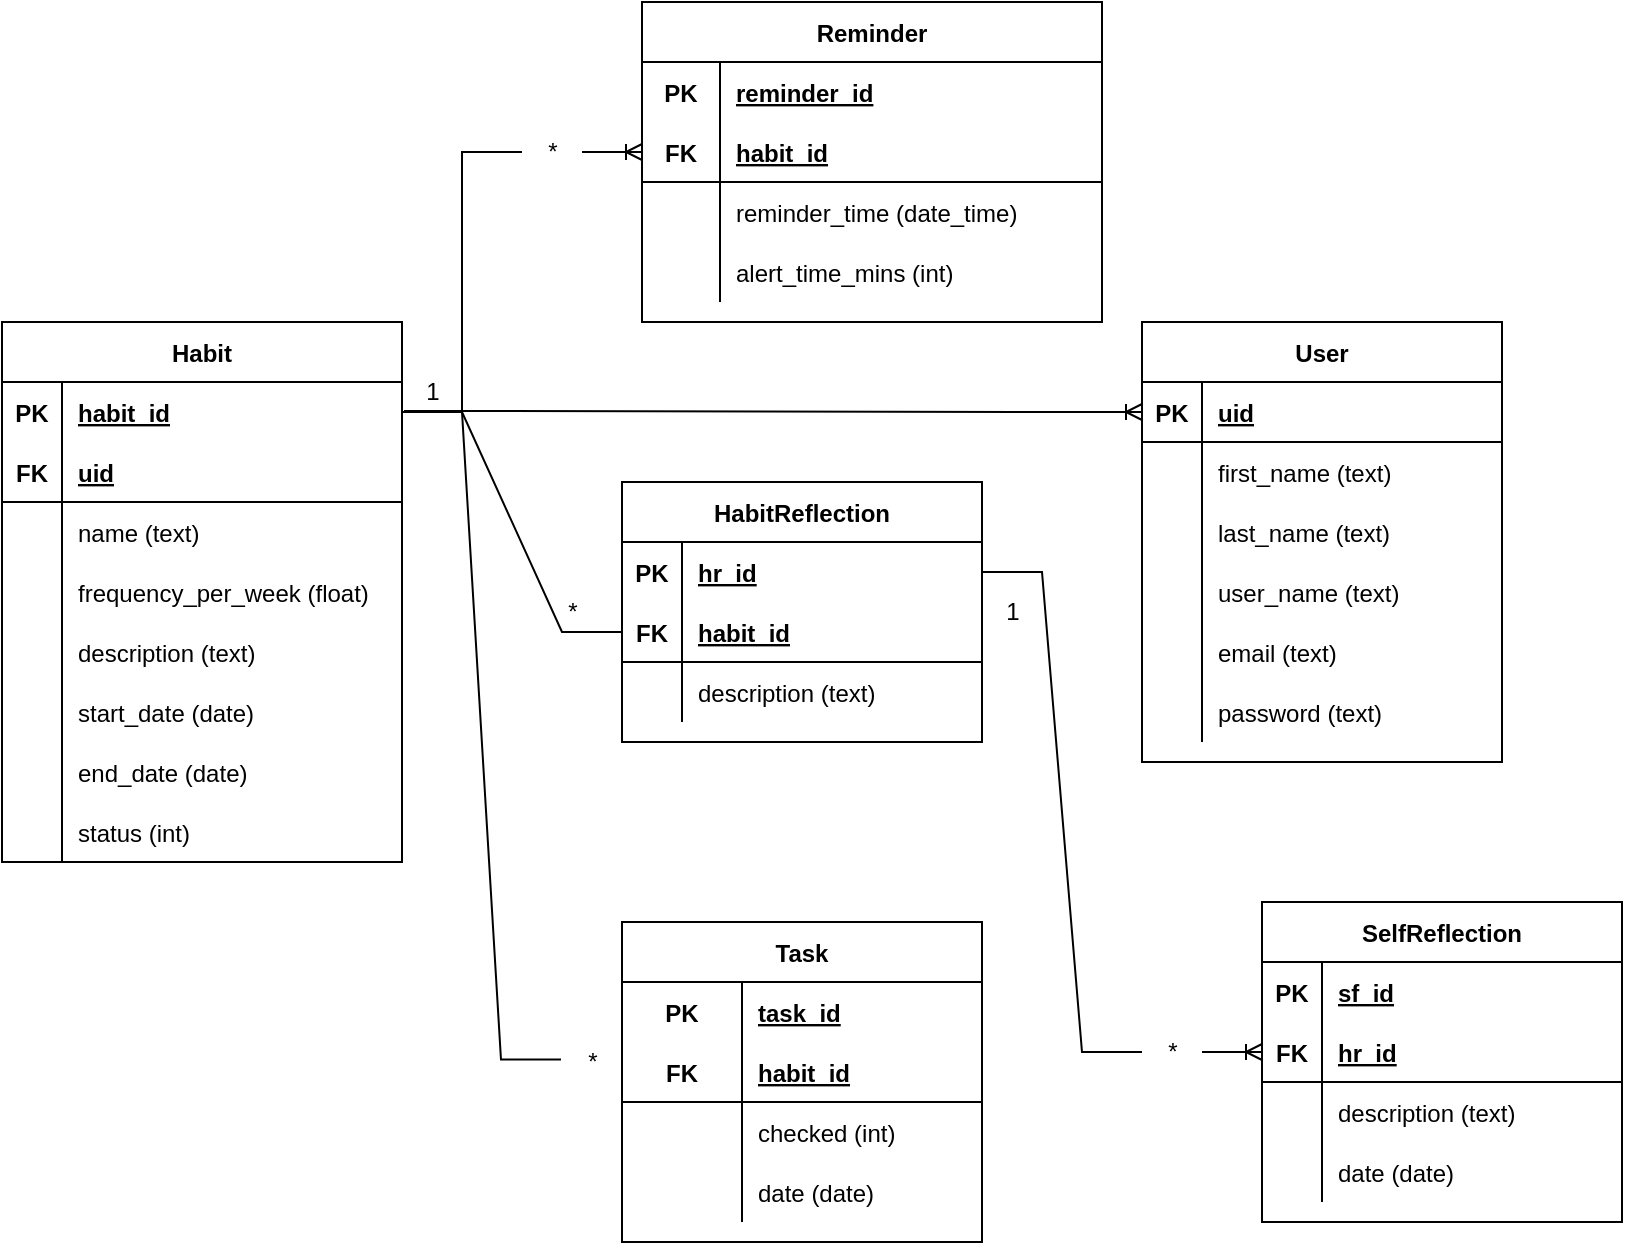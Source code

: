 <mxfile version="20.2.2" type="google"><diagram id="VGWYdTMq4NFIwKvtKf-O" name="Page-1"><mxGraphModel grid="1" page="1" gridSize="10" guides="1" tooltips="1" connect="1" arrows="1" fold="1" pageScale="1" pageWidth="850" pageHeight="1100" math="0" shadow="0"><root><mxCell id="0"/><mxCell id="1" parent="0"/><mxCell id="E4FHd3VcfSd5xqfXxF9y-1" value="Habit" style="shape=table;startSize=30;container=1;collapsible=1;childLayout=tableLayout;fixedRows=1;rowLines=0;fontStyle=1;align=center;resizeLast=1;" vertex="1" parent="1"><mxGeometry x="50" y="170" width="200" height="270" as="geometry"/></mxCell><mxCell id="E4FHd3VcfSd5xqfXxF9y-2" value="" style="shape=tableRow;horizontal=0;startSize=0;swimlaneHead=0;swimlaneBody=0;fillColor=none;collapsible=0;dropTarget=0;points=[[0,0.5],[1,0.5]];portConstraint=eastwest;top=0;left=0;right=0;bottom=1;strokeColor=none;" vertex="1" parent="E4FHd3VcfSd5xqfXxF9y-1"><mxGeometry y="30" width="200" height="30" as="geometry"/></mxCell><mxCell id="E4FHd3VcfSd5xqfXxF9y-3" value="PK" style="shape=partialRectangle;connectable=0;fillColor=none;top=0;left=0;bottom=0;right=0;fontStyle=1;overflow=hidden;" vertex="1" parent="E4FHd3VcfSd5xqfXxF9y-2"><mxGeometry width="30" height="30" as="geometry"><mxRectangle width="30" height="30" as="alternateBounds"/></mxGeometry></mxCell><mxCell id="E4FHd3VcfSd5xqfXxF9y-4" value="habit_id" style="shape=partialRectangle;connectable=0;fillColor=none;top=0;left=0;bottom=0;right=0;align=left;spacingLeft=6;fontStyle=5;overflow=hidden;" vertex="1" parent="E4FHd3VcfSd5xqfXxF9y-2"><mxGeometry x="30" width="170" height="30" as="geometry"><mxRectangle width="170" height="30" as="alternateBounds"/></mxGeometry></mxCell><mxCell id="eRhgWdT4eF35ge68o5iS-124" style="shape=tableRow;horizontal=0;startSize=0;swimlaneHead=0;swimlaneBody=0;fillColor=none;collapsible=0;dropTarget=0;points=[[0,0.5],[1,0.5]];portConstraint=eastwest;top=0;left=0;right=0;bottom=1;" vertex="1" parent="E4FHd3VcfSd5xqfXxF9y-1"><mxGeometry y="60" width="200" height="30" as="geometry"/></mxCell><mxCell id="eRhgWdT4eF35ge68o5iS-125" value="FK" style="shape=partialRectangle;connectable=0;fillColor=none;top=0;left=0;bottom=0;right=0;fontStyle=1;overflow=hidden;" vertex="1" parent="eRhgWdT4eF35ge68o5iS-124"><mxGeometry width="30" height="30" as="geometry"><mxRectangle width="30" height="30" as="alternateBounds"/></mxGeometry></mxCell><mxCell id="eRhgWdT4eF35ge68o5iS-126" value="uid" style="shape=partialRectangle;connectable=0;fillColor=none;top=0;left=0;bottom=0;right=0;align=left;spacingLeft=6;fontStyle=5;overflow=hidden;" vertex="1" parent="eRhgWdT4eF35ge68o5iS-124"><mxGeometry x="30" width="170" height="30" as="geometry"><mxRectangle width="170" height="30" as="alternateBounds"/></mxGeometry></mxCell><mxCell id="E4FHd3VcfSd5xqfXxF9y-5" value="" style="shape=tableRow;horizontal=0;startSize=0;swimlaneHead=0;swimlaneBody=0;fillColor=none;collapsible=0;dropTarget=0;points=[[0,0.5],[1,0.5]];portConstraint=eastwest;top=0;left=0;right=0;bottom=0;" vertex="1" parent="E4FHd3VcfSd5xqfXxF9y-1"><mxGeometry y="90" width="200" height="30" as="geometry"/></mxCell><mxCell id="E4FHd3VcfSd5xqfXxF9y-6" value="" style="shape=partialRectangle;connectable=0;fillColor=none;top=0;left=0;bottom=0;right=0;editable=1;overflow=hidden;" vertex="1" parent="E4FHd3VcfSd5xqfXxF9y-5"><mxGeometry width="30" height="30" as="geometry"><mxRectangle width="30" height="30" as="alternateBounds"/></mxGeometry></mxCell><mxCell id="E4FHd3VcfSd5xqfXxF9y-7" value="name (text)" style="shape=partialRectangle;connectable=0;fillColor=none;top=0;left=0;bottom=0;right=0;align=left;spacingLeft=6;overflow=hidden;" vertex="1" parent="E4FHd3VcfSd5xqfXxF9y-5"><mxGeometry x="30" width="170" height="30" as="geometry"><mxRectangle width="170" height="30" as="alternateBounds"/></mxGeometry></mxCell><mxCell id="E4FHd3VcfSd5xqfXxF9y-8" value="" style="shape=tableRow;horizontal=0;startSize=0;swimlaneHead=0;swimlaneBody=0;fillColor=none;collapsible=0;dropTarget=0;points=[[0,0.5],[1,0.5]];portConstraint=eastwest;top=0;left=0;right=0;bottom=0;" vertex="1" parent="E4FHd3VcfSd5xqfXxF9y-1"><mxGeometry y="120" width="200" height="30" as="geometry"/></mxCell><mxCell id="E4FHd3VcfSd5xqfXxF9y-9" value="" style="shape=partialRectangle;connectable=0;fillColor=none;top=0;left=0;bottom=0;right=0;editable=1;overflow=hidden;" vertex="1" parent="E4FHd3VcfSd5xqfXxF9y-8"><mxGeometry width="30" height="30" as="geometry"><mxRectangle width="30" height="30" as="alternateBounds"/></mxGeometry></mxCell><mxCell id="E4FHd3VcfSd5xqfXxF9y-10" value="frequency_per_week (float)" style="shape=partialRectangle;connectable=0;fillColor=none;top=0;left=0;bottom=0;right=0;align=left;spacingLeft=6;overflow=hidden;" vertex="1" parent="E4FHd3VcfSd5xqfXxF9y-8"><mxGeometry x="30" width="170" height="30" as="geometry"><mxRectangle width="170" height="30" as="alternateBounds"/></mxGeometry></mxCell><mxCell id="E4FHd3VcfSd5xqfXxF9y-11" value="" style="shape=tableRow;horizontal=0;startSize=0;swimlaneHead=0;swimlaneBody=0;fillColor=none;collapsible=0;dropTarget=0;points=[[0,0.5],[1,0.5]];portConstraint=eastwest;top=0;left=0;right=0;bottom=0;" vertex="1" parent="E4FHd3VcfSd5xqfXxF9y-1"><mxGeometry y="150" width="200" height="30" as="geometry"/></mxCell><mxCell id="E4FHd3VcfSd5xqfXxF9y-12" value="" style="shape=partialRectangle;connectable=0;fillColor=none;top=0;left=0;bottom=0;right=0;editable=1;overflow=hidden;" vertex="1" parent="E4FHd3VcfSd5xqfXxF9y-11"><mxGeometry width="30" height="30" as="geometry"><mxRectangle width="30" height="30" as="alternateBounds"/></mxGeometry></mxCell><mxCell id="E4FHd3VcfSd5xqfXxF9y-13" value="description (text)" style="shape=partialRectangle;connectable=0;fillColor=none;top=0;left=0;bottom=0;right=0;align=left;spacingLeft=6;overflow=hidden;" vertex="1" parent="E4FHd3VcfSd5xqfXxF9y-11"><mxGeometry x="30" width="170" height="30" as="geometry"><mxRectangle width="170" height="30" as="alternateBounds"/></mxGeometry></mxCell><mxCell id="E4FHd3VcfSd5xqfXxF9y-17" style="shape=tableRow;horizontal=0;startSize=0;swimlaneHead=0;swimlaneBody=0;fillColor=none;collapsible=0;dropTarget=0;points=[[0,0.5],[1,0.5]];portConstraint=eastwest;top=0;left=0;right=0;bottom=0;" vertex="1" parent="E4FHd3VcfSd5xqfXxF9y-1"><mxGeometry y="180" width="200" height="30" as="geometry"/></mxCell><mxCell id="E4FHd3VcfSd5xqfXxF9y-18" style="shape=partialRectangle;connectable=0;fillColor=none;top=0;left=0;bottom=0;right=0;editable=1;overflow=hidden;" vertex="1" parent="E4FHd3VcfSd5xqfXxF9y-17"><mxGeometry width="30" height="30" as="geometry"><mxRectangle width="30" height="30" as="alternateBounds"/></mxGeometry></mxCell><mxCell id="E4FHd3VcfSd5xqfXxF9y-19" value="start_date (date)" style="shape=partialRectangle;connectable=0;fillColor=none;top=0;left=0;bottom=0;right=0;align=left;spacingLeft=6;overflow=hidden;" vertex="1" parent="E4FHd3VcfSd5xqfXxF9y-17"><mxGeometry x="30" width="170" height="30" as="geometry"><mxRectangle width="170" height="30" as="alternateBounds"/></mxGeometry></mxCell><mxCell id="E4FHd3VcfSd5xqfXxF9y-14" style="shape=tableRow;horizontal=0;startSize=0;swimlaneHead=0;swimlaneBody=0;fillColor=none;collapsible=0;dropTarget=0;points=[[0,0.5],[1,0.5]];portConstraint=eastwest;top=0;left=0;right=0;bottom=0;" vertex="1" parent="E4FHd3VcfSd5xqfXxF9y-1"><mxGeometry y="210" width="200" height="30" as="geometry"/></mxCell><mxCell id="E4FHd3VcfSd5xqfXxF9y-15" style="shape=partialRectangle;connectable=0;fillColor=none;top=0;left=0;bottom=0;right=0;editable=1;overflow=hidden;" vertex="1" parent="E4FHd3VcfSd5xqfXxF9y-14"><mxGeometry width="30" height="30" as="geometry"><mxRectangle width="30" height="30" as="alternateBounds"/></mxGeometry></mxCell><mxCell id="E4FHd3VcfSd5xqfXxF9y-16" value="end_date (date)" style="shape=partialRectangle;connectable=0;fillColor=none;top=0;left=0;bottom=0;right=0;align=left;spacingLeft=6;overflow=hidden;" vertex="1" parent="E4FHd3VcfSd5xqfXxF9y-14"><mxGeometry x="30" width="170" height="30" as="geometry"><mxRectangle width="170" height="30" as="alternateBounds"/></mxGeometry></mxCell><mxCell id="eRhgWdT4eF35ge68o5iS-55" style="shape=tableRow;horizontal=0;startSize=0;swimlaneHead=0;swimlaneBody=0;fillColor=none;collapsible=0;dropTarget=0;points=[[0,0.5],[1,0.5]];portConstraint=eastwest;top=0;left=0;right=0;bottom=0;" vertex="1" parent="E4FHd3VcfSd5xqfXxF9y-1"><mxGeometry y="240" width="200" height="30" as="geometry"/></mxCell><mxCell id="eRhgWdT4eF35ge68o5iS-56" style="shape=partialRectangle;connectable=0;fillColor=none;top=0;left=0;bottom=0;right=0;editable=1;overflow=hidden;" vertex="1" parent="eRhgWdT4eF35ge68o5iS-55"><mxGeometry width="30" height="30" as="geometry"><mxRectangle width="30" height="30" as="alternateBounds"/></mxGeometry></mxCell><mxCell id="eRhgWdT4eF35ge68o5iS-57" value="status (int)" style="shape=partialRectangle;connectable=0;fillColor=none;top=0;left=0;bottom=0;right=0;align=left;spacingLeft=6;overflow=hidden;" vertex="1" parent="eRhgWdT4eF35ge68o5iS-55"><mxGeometry x="30" width="170" height="30" as="geometry"><mxRectangle width="170" height="30" as="alternateBounds"/></mxGeometry></mxCell><mxCell id="E4FHd3VcfSd5xqfXxF9y-20" value="Reminder" style="shape=table;startSize=30;container=1;collapsible=1;childLayout=tableLayout;fixedRows=1;rowLines=0;fontStyle=1;align=center;resizeLast=1;" vertex="1" parent="1"><mxGeometry x="370" y="10" width="230" height="160" as="geometry"/></mxCell><mxCell id="E4FHd3VcfSd5xqfXxF9y-21" value="" style="shape=tableRow;horizontal=0;startSize=0;swimlaneHead=0;swimlaneBody=0;fillColor=none;collapsible=0;dropTarget=0;points=[[0,0.5],[1,0.5]];portConstraint=eastwest;top=0;left=0;right=0;bottom=0;" vertex="1" parent="E4FHd3VcfSd5xqfXxF9y-20"><mxGeometry y="30" width="230" height="30" as="geometry"/></mxCell><mxCell id="E4FHd3VcfSd5xqfXxF9y-22" value="PK" style="shape=partialRectangle;connectable=0;fillColor=none;top=0;left=0;bottom=0;right=0;fontStyle=1;overflow=hidden;" vertex="1" parent="E4FHd3VcfSd5xqfXxF9y-21"><mxGeometry width="39" height="30" as="geometry"><mxRectangle width="39" height="30" as="alternateBounds"/></mxGeometry></mxCell><mxCell id="E4FHd3VcfSd5xqfXxF9y-23" value="reminder_id" style="shape=partialRectangle;connectable=0;fillColor=none;top=0;left=0;bottom=0;right=0;align=left;spacingLeft=6;fontStyle=5;overflow=hidden;" vertex="1" parent="E4FHd3VcfSd5xqfXxF9y-21"><mxGeometry x="39" width="191" height="30" as="geometry"><mxRectangle width="191" height="30" as="alternateBounds"/></mxGeometry></mxCell><mxCell id="E4FHd3VcfSd5xqfXxF9y-24" value="" style="shape=tableRow;horizontal=0;startSize=0;swimlaneHead=0;swimlaneBody=0;fillColor=none;collapsible=0;dropTarget=0;points=[[0,0.5],[1,0.5]];portConstraint=eastwest;top=0;left=0;right=0;bottom=1;" vertex="1" parent="E4FHd3VcfSd5xqfXxF9y-20"><mxGeometry y="60" width="230" height="30" as="geometry"/></mxCell><mxCell id="E4FHd3VcfSd5xqfXxF9y-25" value="FK" style="shape=partialRectangle;connectable=0;fillColor=none;top=0;left=0;bottom=0;right=0;fontStyle=1;overflow=hidden;" vertex="1" parent="E4FHd3VcfSd5xqfXxF9y-24"><mxGeometry width="39" height="30" as="geometry"><mxRectangle width="39" height="30" as="alternateBounds"/></mxGeometry></mxCell><mxCell id="E4FHd3VcfSd5xqfXxF9y-26" value="habit_id" style="shape=partialRectangle;connectable=0;fillColor=none;top=0;left=0;bottom=0;right=0;align=left;spacingLeft=6;fontStyle=5;overflow=hidden;" vertex="1" parent="E4FHd3VcfSd5xqfXxF9y-24"><mxGeometry x="39" width="191" height="30" as="geometry"><mxRectangle width="191" height="30" as="alternateBounds"/></mxGeometry></mxCell><mxCell id="E4FHd3VcfSd5xqfXxF9y-27" value="" style="shape=tableRow;horizontal=0;startSize=0;swimlaneHead=0;swimlaneBody=0;fillColor=none;collapsible=0;dropTarget=0;points=[[0,0.5],[1,0.5]];portConstraint=eastwest;top=0;left=0;right=0;bottom=0;" vertex="1" parent="E4FHd3VcfSd5xqfXxF9y-20"><mxGeometry y="90" width="230" height="30" as="geometry"/></mxCell><mxCell id="E4FHd3VcfSd5xqfXxF9y-28" value="" style="shape=partialRectangle;connectable=0;fillColor=none;top=0;left=0;bottom=0;right=0;editable=1;overflow=hidden;" vertex="1" parent="E4FHd3VcfSd5xqfXxF9y-27"><mxGeometry width="39" height="30" as="geometry"><mxRectangle width="39" height="30" as="alternateBounds"/></mxGeometry></mxCell><mxCell id="E4FHd3VcfSd5xqfXxF9y-29" value="reminder_time (date_time)" style="shape=partialRectangle;connectable=0;fillColor=none;top=0;left=0;bottom=0;right=0;align=left;spacingLeft=6;overflow=hidden;" vertex="1" parent="E4FHd3VcfSd5xqfXxF9y-27"><mxGeometry x="39" width="191" height="30" as="geometry"><mxRectangle width="191" height="30" as="alternateBounds"/></mxGeometry></mxCell><mxCell id="E4FHd3VcfSd5xqfXxF9y-30" value="" style="shape=tableRow;horizontal=0;startSize=0;swimlaneHead=0;swimlaneBody=0;fillColor=none;collapsible=0;dropTarget=0;points=[[0,0.5],[1,0.5]];portConstraint=eastwest;top=0;left=0;right=0;bottom=0;" vertex="1" parent="E4FHd3VcfSd5xqfXxF9y-20"><mxGeometry y="120" width="230" height="30" as="geometry"/></mxCell><mxCell id="E4FHd3VcfSd5xqfXxF9y-31" value="" style="shape=partialRectangle;connectable=0;fillColor=none;top=0;left=0;bottom=0;right=0;editable=1;overflow=hidden;" vertex="1" parent="E4FHd3VcfSd5xqfXxF9y-30"><mxGeometry width="39" height="30" as="geometry"><mxRectangle width="39" height="30" as="alternateBounds"/></mxGeometry></mxCell><mxCell id="E4FHd3VcfSd5xqfXxF9y-32" value="alert_time_mins (int)" style="shape=partialRectangle;connectable=0;fillColor=none;top=0;left=0;bottom=0;right=0;align=left;spacingLeft=6;overflow=hidden;" vertex="1" parent="E4FHd3VcfSd5xqfXxF9y-30"><mxGeometry x="39" width="191" height="30" as="geometry"><mxRectangle width="191" height="30" as="alternateBounds"/></mxGeometry></mxCell><mxCell id="E4FHd3VcfSd5xqfXxF9y-33" value="" style="edgeStyle=entityRelationEdgeStyle;fontSize=12;html=1;endArrow=ERoneToMany;rounded=0;exitX=1;exitY=0.5;exitDx=0;exitDy=0;entryX=0;entryY=0.5;entryDx=0;entryDy=0;startArrow=none;" edge="1" parent="1" source="E4FHd3VcfSd5xqfXxF9y-35" target="E4FHd3VcfSd5xqfXxF9y-24"><mxGeometry width="100" height="100" relative="1" as="geometry"><mxPoint x="245" y="220" as="sourcePoint"/><mxPoint x="345" y="120" as="targetPoint"/></mxGeometry></mxCell><mxCell id="eRhgWdT4eF35ge68o5iS-12" value="HabitReflection" style="shape=table;startSize=30;container=1;collapsible=1;childLayout=tableLayout;fixedRows=1;rowLines=0;fontStyle=1;align=center;resizeLast=1;" vertex="1" parent="1"><mxGeometry x="360" y="250" width="180" height="130" as="geometry"/></mxCell><mxCell id="eRhgWdT4eF35ge68o5iS-13" value="" style="shape=tableRow;horizontal=0;startSize=0;swimlaneHead=0;swimlaneBody=0;fillColor=none;collapsible=0;dropTarget=0;points=[[0,0.5],[1,0.5]];portConstraint=eastwest;top=0;left=0;right=0;bottom=1;strokeColor=none;" vertex="1" parent="eRhgWdT4eF35ge68o5iS-12"><mxGeometry y="30" width="180" height="30" as="geometry"/></mxCell><mxCell id="eRhgWdT4eF35ge68o5iS-14" value="PK" style="shape=partialRectangle;connectable=0;fillColor=none;top=0;left=0;bottom=0;right=0;fontStyle=1;overflow=hidden;" vertex="1" parent="eRhgWdT4eF35ge68o5iS-13"><mxGeometry width="30" height="30" as="geometry"><mxRectangle width="30" height="30" as="alternateBounds"/></mxGeometry></mxCell><mxCell id="eRhgWdT4eF35ge68o5iS-15" value="hr_id" style="shape=partialRectangle;connectable=0;fillColor=none;top=0;left=0;bottom=0;right=0;align=left;spacingLeft=6;fontStyle=5;overflow=hidden;strokeColor=default;" vertex="1" parent="eRhgWdT4eF35ge68o5iS-13"><mxGeometry x="30" width="150" height="30" as="geometry"><mxRectangle width="150" height="30" as="alternateBounds"/></mxGeometry></mxCell><mxCell id="eRhgWdT4eF35ge68o5iS-43" style="shape=tableRow;horizontal=0;startSize=0;swimlaneHead=0;swimlaneBody=0;fillColor=none;collapsible=0;dropTarget=0;points=[[0,0.5],[1,0.5]];portConstraint=eastwest;top=0;left=0;right=0;bottom=1;strokeColor=default;" vertex="1" parent="eRhgWdT4eF35ge68o5iS-12"><mxGeometry y="60" width="180" height="30" as="geometry"/></mxCell><mxCell id="eRhgWdT4eF35ge68o5iS-44" value="FK" style="shape=partialRectangle;connectable=0;fillColor=none;top=0;left=0;bottom=0;right=0;fontStyle=1;overflow=hidden;" vertex="1" parent="eRhgWdT4eF35ge68o5iS-43"><mxGeometry width="30" height="30" as="geometry"><mxRectangle width="30" height="30" as="alternateBounds"/></mxGeometry></mxCell><mxCell id="eRhgWdT4eF35ge68o5iS-45" value="habit_id" style="shape=partialRectangle;connectable=0;fillColor=none;top=0;left=0;bottom=0;right=0;align=left;spacingLeft=6;fontStyle=5;overflow=hidden;strokeColor=default;" vertex="1" parent="eRhgWdT4eF35ge68o5iS-43"><mxGeometry x="30" width="150" height="30" as="geometry"><mxRectangle width="150" height="30" as="alternateBounds"/></mxGeometry></mxCell><mxCell id="eRhgWdT4eF35ge68o5iS-19" value="" style="shape=tableRow;horizontal=0;startSize=0;swimlaneHead=0;swimlaneBody=0;fillColor=none;collapsible=0;dropTarget=0;points=[[0,0.5],[1,0.5]];portConstraint=eastwest;top=0;left=0;right=0;bottom=0;" vertex="1" parent="eRhgWdT4eF35ge68o5iS-12"><mxGeometry y="90" width="180" height="30" as="geometry"/></mxCell><mxCell id="eRhgWdT4eF35ge68o5iS-20" value="" style="shape=partialRectangle;connectable=0;fillColor=none;top=0;left=0;bottom=0;right=0;editable=1;overflow=hidden;" vertex="1" parent="eRhgWdT4eF35ge68o5iS-19"><mxGeometry width="30" height="30" as="geometry"><mxRectangle width="30" height="30" as="alternateBounds"/></mxGeometry></mxCell><mxCell id="eRhgWdT4eF35ge68o5iS-21" value="description (text)" style="shape=partialRectangle;connectable=0;fillColor=none;top=0;left=0;bottom=0;right=0;align=left;spacingLeft=6;overflow=hidden;" vertex="1" parent="eRhgWdT4eF35ge68o5iS-19"><mxGeometry x="30" width="150" height="30" as="geometry"><mxRectangle width="150" height="30" as="alternateBounds"/></mxGeometry></mxCell><mxCell id="E4FHd3VcfSd5xqfXxF9y-36" value="SelfReflection" style="shape=table;startSize=30;container=1;collapsible=1;childLayout=tableLayout;fixedRows=1;rowLines=0;fontStyle=1;align=center;resizeLast=1;" vertex="1" parent="1"><mxGeometry x="680" y="460" width="180" height="160" as="geometry"/></mxCell><mxCell id="E4FHd3VcfSd5xqfXxF9y-37" value="" style="shape=tableRow;horizontal=0;startSize=0;swimlaneHead=0;swimlaneBody=0;fillColor=none;collapsible=0;dropTarget=0;points=[[0,0.5],[1,0.5]];portConstraint=eastwest;top=0;left=0;right=0;bottom=1;strokeColor=none;" vertex="1" parent="E4FHd3VcfSd5xqfXxF9y-36"><mxGeometry y="30" width="180" height="30" as="geometry"/></mxCell><mxCell id="E4FHd3VcfSd5xqfXxF9y-38" value="PK" style="shape=partialRectangle;connectable=0;fillColor=none;top=0;left=0;bottom=0;right=0;fontStyle=1;overflow=hidden;" vertex="1" parent="E4FHd3VcfSd5xqfXxF9y-37"><mxGeometry width="30" height="30" as="geometry"><mxRectangle width="30" height="30" as="alternateBounds"/></mxGeometry></mxCell><mxCell id="E4FHd3VcfSd5xqfXxF9y-39" value="sf_id" style="shape=partialRectangle;connectable=0;fillColor=none;top=0;left=0;bottom=0;right=0;align=left;spacingLeft=6;fontStyle=5;overflow=hidden;" vertex="1" parent="E4FHd3VcfSd5xqfXxF9y-37"><mxGeometry x="30" width="150" height="30" as="geometry"><mxRectangle width="150" height="30" as="alternateBounds"/></mxGeometry></mxCell><mxCell id="eRhgWdT4eF35ge68o5iS-46" style="shape=tableRow;horizontal=0;startSize=0;swimlaneHead=0;swimlaneBody=0;fillColor=none;collapsible=0;dropTarget=0;points=[[0,0.5],[1,0.5]];portConstraint=eastwest;top=0;left=0;right=0;bottom=1;strokeColor=default;" vertex="1" parent="E4FHd3VcfSd5xqfXxF9y-36"><mxGeometry y="60" width="180" height="30" as="geometry"/></mxCell><mxCell id="eRhgWdT4eF35ge68o5iS-47" value="FK" style="shape=partialRectangle;connectable=0;fillColor=none;top=0;left=0;bottom=0;right=0;fontStyle=1;overflow=hidden;" vertex="1" parent="eRhgWdT4eF35ge68o5iS-46"><mxGeometry width="30" height="30" as="geometry"><mxRectangle width="30" height="30" as="alternateBounds"/></mxGeometry></mxCell><mxCell id="eRhgWdT4eF35ge68o5iS-48" value="hr_id" style="shape=partialRectangle;connectable=0;fillColor=none;top=0;left=0;bottom=0;right=0;align=left;spacingLeft=6;fontStyle=5;overflow=hidden;" vertex="1" parent="eRhgWdT4eF35ge68o5iS-46"><mxGeometry x="30" width="150" height="30" as="geometry"><mxRectangle width="150" height="30" as="alternateBounds"/></mxGeometry></mxCell><mxCell id="E4FHd3VcfSd5xqfXxF9y-43" value="" style="shape=tableRow;horizontal=0;startSize=0;swimlaneHead=0;swimlaneBody=0;fillColor=none;collapsible=0;dropTarget=0;points=[[0,0.5],[1,0.5]];portConstraint=eastwest;top=0;left=0;right=0;bottom=0;" vertex="1" parent="E4FHd3VcfSd5xqfXxF9y-36"><mxGeometry y="90" width="180" height="30" as="geometry"/></mxCell><mxCell id="E4FHd3VcfSd5xqfXxF9y-44" value="" style="shape=partialRectangle;connectable=0;fillColor=none;top=0;left=0;bottom=0;right=0;editable=1;overflow=hidden;" vertex="1" parent="E4FHd3VcfSd5xqfXxF9y-43"><mxGeometry width="30" height="30" as="geometry"><mxRectangle width="30" height="30" as="alternateBounds"/></mxGeometry></mxCell><mxCell id="E4FHd3VcfSd5xqfXxF9y-45" value="description (text)" style="shape=partialRectangle;connectable=0;fillColor=none;top=0;left=0;bottom=0;right=0;align=left;spacingLeft=6;overflow=hidden;" vertex="1" parent="E4FHd3VcfSd5xqfXxF9y-43"><mxGeometry x="30" width="150" height="30" as="geometry"><mxRectangle width="150" height="30" as="alternateBounds"/></mxGeometry></mxCell><mxCell id="eRhgWdT4eF35ge68o5iS-28" style="shape=tableRow;horizontal=0;startSize=0;swimlaneHead=0;swimlaneBody=0;fillColor=none;collapsible=0;dropTarget=0;points=[[0,0.5],[1,0.5]];portConstraint=eastwest;top=0;left=0;right=0;bottom=0;" vertex="1" parent="E4FHd3VcfSd5xqfXxF9y-36"><mxGeometry y="120" width="180" height="30" as="geometry"/></mxCell><mxCell id="eRhgWdT4eF35ge68o5iS-29" style="shape=partialRectangle;connectable=0;fillColor=none;top=0;left=0;bottom=0;right=0;editable=1;overflow=hidden;" vertex="1" parent="eRhgWdT4eF35ge68o5iS-28"><mxGeometry width="30" height="30" as="geometry"><mxRectangle width="30" height="30" as="alternateBounds"/></mxGeometry></mxCell><mxCell id="eRhgWdT4eF35ge68o5iS-30" value="date (date)" style="shape=partialRectangle;connectable=0;fillColor=none;top=0;left=0;bottom=0;right=0;align=left;spacingLeft=6;overflow=hidden;" vertex="1" parent="eRhgWdT4eF35ge68o5iS-28"><mxGeometry x="30" width="150" height="30" as="geometry"><mxRectangle width="150" height="30" as="alternateBounds"/></mxGeometry></mxCell><mxCell id="eRhgWdT4eF35ge68o5iS-53" value="" style="edgeStyle=entityRelationEdgeStyle;fontSize=12;html=1;endArrow=ERoneToMany;rounded=0;entryX=0;entryY=0.5;entryDx=0;entryDy=0;exitX=1;exitY=0.5;exitDx=0;exitDy=0;startArrow=none;" edge="1" parent="1" source="E4FHd3VcfSd5xqfXxF9y-49" target="eRhgWdT4eF35ge68o5iS-46"><mxGeometry width="100" height="100" relative="1" as="geometry"><mxPoint x="370" y="500" as="sourcePoint"/><mxPoint x="470" y="400" as="targetPoint"/></mxGeometry></mxCell><mxCell id="eRhgWdT4eF35ge68o5iS-54" value="1" style="text;html=1;align=center;verticalAlign=middle;resizable=0;points=[];autosize=1;strokeColor=none;fillColor=none;" vertex="1" parent="1"><mxGeometry x="540" y="300" width="30" height="30" as="geometry"/></mxCell><mxCell id="eRhgWdT4eF35ge68o5iS-61" value="Task" style="shape=table;startSize=30;container=1;collapsible=1;childLayout=tableLayout;fixedRows=1;rowLines=0;fontStyle=1;align=center;resizeLast=1;strokeColor=default;" vertex="1" parent="1"><mxGeometry x="360" y="470" width="180" height="160" as="geometry"/></mxCell><mxCell id="eRhgWdT4eF35ge68o5iS-62" value="" style="shape=tableRow;horizontal=0;startSize=0;swimlaneHead=0;swimlaneBody=0;fillColor=none;collapsible=0;dropTarget=0;points=[[0,0.5],[1,0.5]];portConstraint=eastwest;top=0;left=0;right=0;bottom=0;strokeColor=default;" vertex="1" parent="eRhgWdT4eF35ge68o5iS-61"><mxGeometry y="30" width="180" height="30" as="geometry"/></mxCell><mxCell id="eRhgWdT4eF35ge68o5iS-63" value="PK" style="shape=partialRectangle;connectable=0;fillColor=none;top=0;left=0;bottom=0;right=0;fontStyle=1;overflow=hidden;strokeColor=default;" vertex="1" parent="eRhgWdT4eF35ge68o5iS-62"><mxGeometry width="60" height="30" as="geometry"><mxRectangle width="60" height="30" as="alternateBounds"/></mxGeometry></mxCell><mxCell id="eRhgWdT4eF35ge68o5iS-64" value="task_id" style="shape=partialRectangle;connectable=0;fillColor=none;top=0;left=0;bottom=0;right=0;align=left;spacingLeft=6;fontStyle=5;overflow=hidden;strokeColor=default;" vertex="1" parent="eRhgWdT4eF35ge68o5iS-62"><mxGeometry x="60" width="120" height="30" as="geometry"><mxRectangle width="120" height="30" as="alternateBounds"/></mxGeometry></mxCell><mxCell id="eRhgWdT4eF35ge68o5iS-65" value="" style="shape=tableRow;horizontal=0;startSize=0;swimlaneHead=0;swimlaneBody=0;fillColor=none;collapsible=0;dropTarget=0;points=[[0,0.5],[1,0.5]];portConstraint=eastwest;top=0;left=0;right=0;bottom=1;strokeColor=default;" vertex="1" parent="eRhgWdT4eF35ge68o5iS-61"><mxGeometry y="60" width="180" height="30" as="geometry"/></mxCell><mxCell id="eRhgWdT4eF35ge68o5iS-66" value="FK" style="shape=partialRectangle;connectable=0;fillColor=none;top=0;left=0;bottom=0;right=0;fontStyle=1;overflow=hidden;strokeColor=default;" vertex="1" parent="eRhgWdT4eF35ge68o5iS-65"><mxGeometry width="60" height="30" as="geometry"><mxRectangle width="60" height="30" as="alternateBounds"/></mxGeometry></mxCell><mxCell id="eRhgWdT4eF35ge68o5iS-67" value="habit_id" style="shape=partialRectangle;connectable=0;fillColor=none;top=0;left=0;bottom=0;right=0;align=left;spacingLeft=6;fontStyle=5;overflow=hidden;strokeColor=default;" vertex="1" parent="eRhgWdT4eF35ge68o5iS-65"><mxGeometry x="60" width="120" height="30" as="geometry"><mxRectangle width="120" height="30" as="alternateBounds"/></mxGeometry></mxCell><mxCell id="eRhgWdT4eF35ge68o5iS-68" value="" style="shape=tableRow;horizontal=0;startSize=0;swimlaneHead=0;swimlaneBody=0;fillColor=none;collapsible=0;dropTarget=0;points=[[0,0.5],[1,0.5]];portConstraint=eastwest;top=0;left=0;right=0;bottom=0;strokeColor=default;" vertex="1" parent="eRhgWdT4eF35ge68o5iS-61"><mxGeometry y="90" width="180" height="30" as="geometry"/></mxCell><mxCell id="eRhgWdT4eF35ge68o5iS-69" value="" style="shape=partialRectangle;connectable=0;fillColor=none;top=0;left=0;bottom=0;right=0;editable=1;overflow=hidden;strokeColor=default;" vertex="1" parent="eRhgWdT4eF35ge68o5iS-68"><mxGeometry width="60" height="30" as="geometry"><mxRectangle width="60" height="30" as="alternateBounds"/></mxGeometry></mxCell><mxCell id="eRhgWdT4eF35ge68o5iS-70" value="checked (int)" style="shape=partialRectangle;connectable=0;fillColor=none;top=0;left=0;bottom=0;right=0;align=left;spacingLeft=6;overflow=hidden;strokeColor=default;" vertex="1" parent="eRhgWdT4eF35ge68o5iS-68"><mxGeometry x="60" width="120" height="30" as="geometry"><mxRectangle width="120" height="30" as="alternateBounds"/></mxGeometry></mxCell><mxCell id="eRhgWdT4eF35ge68o5iS-71" value="" style="shape=tableRow;horizontal=0;startSize=0;swimlaneHead=0;swimlaneBody=0;fillColor=none;collapsible=0;dropTarget=0;points=[[0,0.5],[1,0.5]];portConstraint=eastwest;top=0;left=0;right=0;bottom=0;strokeColor=default;" vertex="1" parent="eRhgWdT4eF35ge68o5iS-61"><mxGeometry y="120" width="180" height="30" as="geometry"/></mxCell><mxCell id="eRhgWdT4eF35ge68o5iS-72" value="" style="shape=partialRectangle;connectable=0;fillColor=none;top=0;left=0;bottom=0;right=0;editable=1;overflow=hidden;strokeColor=default;" vertex="1" parent="eRhgWdT4eF35ge68o5iS-71"><mxGeometry width="60" height="30" as="geometry"><mxRectangle width="60" height="30" as="alternateBounds"/></mxGeometry></mxCell><mxCell id="eRhgWdT4eF35ge68o5iS-73" value="date (date)" style="shape=partialRectangle;connectable=0;fillColor=none;top=0;left=0;bottom=0;right=0;align=left;spacingLeft=6;overflow=hidden;strokeColor=default;" vertex="1" parent="eRhgWdT4eF35ge68o5iS-71"><mxGeometry x="60" width="120" height="30" as="geometry"><mxRectangle width="120" height="30" as="alternateBounds"/></mxGeometry></mxCell><mxCell id="E4FHd3VcfSd5xqfXxF9y-46" value="1" style="text;html=1;align=center;verticalAlign=middle;resizable=0;points=[];autosize=1;strokeColor=none;fillColor=none;" vertex="1" parent="1"><mxGeometry x="250" y="190" width="30" height="30" as="geometry"/></mxCell><mxCell id="eRhgWdT4eF35ge68o5iS-80" value="User" style="shape=table;startSize=30;container=1;collapsible=1;childLayout=tableLayout;fixedRows=1;rowLines=0;fontStyle=1;align=center;resizeLast=1;strokeColor=default;" vertex="1" parent="1"><mxGeometry x="620" y="170" width="180" height="220" as="geometry"/></mxCell><mxCell id="eRhgWdT4eF35ge68o5iS-81" value="" style="shape=tableRow;horizontal=0;startSize=0;swimlaneHead=0;swimlaneBody=0;fillColor=none;collapsible=0;dropTarget=0;points=[[0,0.5],[1,0.5]];portConstraint=eastwest;top=0;left=0;right=0;bottom=1;strokeColor=default;" vertex="1" parent="eRhgWdT4eF35ge68o5iS-80"><mxGeometry y="30" width="180" height="30" as="geometry"/></mxCell><mxCell id="eRhgWdT4eF35ge68o5iS-82" value="PK" style="shape=partialRectangle;connectable=0;fillColor=none;top=0;left=0;bottom=0;right=0;fontStyle=1;overflow=hidden;strokeColor=default;" vertex="1" parent="eRhgWdT4eF35ge68o5iS-81"><mxGeometry width="30" height="30" as="geometry"><mxRectangle width="30" height="30" as="alternateBounds"/></mxGeometry></mxCell><mxCell id="eRhgWdT4eF35ge68o5iS-83" value="uid" style="shape=partialRectangle;connectable=0;fillColor=none;top=0;left=0;bottom=0;right=0;align=left;spacingLeft=6;fontStyle=5;overflow=hidden;strokeColor=none;" vertex="1" parent="eRhgWdT4eF35ge68o5iS-81"><mxGeometry x="30" width="150" height="30" as="geometry"><mxRectangle width="150" height="30" as="alternateBounds"/></mxGeometry></mxCell><mxCell id="eRhgWdT4eF35ge68o5iS-84" value="" style="shape=tableRow;horizontal=0;startSize=0;swimlaneHead=0;swimlaneBody=0;fillColor=none;collapsible=0;dropTarget=0;points=[[0,0.5],[1,0.5]];portConstraint=eastwest;top=0;left=0;right=0;bottom=0;strokeColor=default;" vertex="1" parent="eRhgWdT4eF35ge68o5iS-80"><mxGeometry y="60" width="180" height="30" as="geometry"/></mxCell><mxCell id="eRhgWdT4eF35ge68o5iS-85" value="" style="shape=partialRectangle;connectable=0;fillColor=none;top=0;left=0;bottom=0;right=0;editable=1;overflow=hidden;strokeColor=default;" vertex="1" parent="eRhgWdT4eF35ge68o5iS-84"><mxGeometry width="30" height="30" as="geometry"><mxRectangle width="30" height="30" as="alternateBounds"/></mxGeometry></mxCell><mxCell id="eRhgWdT4eF35ge68o5iS-86" value="first_name (text)" style="shape=partialRectangle;connectable=0;fillColor=none;top=0;left=0;bottom=0;right=0;align=left;spacingLeft=6;overflow=hidden;strokeColor=default;" vertex="1" parent="eRhgWdT4eF35ge68o5iS-84"><mxGeometry x="30" width="150" height="30" as="geometry"><mxRectangle width="150" height="30" as="alternateBounds"/></mxGeometry></mxCell><mxCell id="eRhgWdT4eF35ge68o5iS-105" style="shape=tableRow;horizontal=0;startSize=0;swimlaneHead=0;swimlaneBody=0;fillColor=none;collapsible=0;dropTarget=0;points=[[0,0.5],[1,0.5]];portConstraint=eastwest;top=0;left=0;right=0;bottom=0;strokeColor=default;" vertex="1" parent="eRhgWdT4eF35ge68o5iS-80"><mxGeometry y="90" width="180" height="30" as="geometry"/></mxCell><mxCell id="eRhgWdT4eF35ge68o5iS-106" style="shape=partialRectangle;connectable=0;fillColor=none;top=0;left=0;bottom=0;right=0;editable=1;overflow=hidden;strokeColor=default;" vertex="1" parent="eRhgWdT4eF35ge68o5iS-105"><mxGeometry width="30" height="30" as="geometry"><mxRectangle width="30" height="30" as="alternateBounds"/></mxGeometry></mxCell><mxCell id="eRhgWdT4eF35ge68o5iS-107" value="last_name (text)" style="shape=partialRectangle;connectable=0;fillColor=none;top=0;left=0;bottom=0;right=0;align=left;spacingLeft=6;overflow=hidden;strokeColor=default;" vertex="1" parent="eRhgWdT4eF35ge68o5iS-105"><mxGeometry x="30" width="150" height="30" as="geometry"><mxRectangle width="150" height="30" as="alternateBounds"/></mxGeometry></mxCell><mxCell id="eRhgWdT4eF35ge68o5iS-108" style="shape=tableRow;horizontal=0;startSize=0;swimlaneHead=0;swimlaneBody=0;fillColor=none;collapsible=0;dropTarget=0;points=[[0,0.5],[1,0.5]];portConstraint=eastwest;top=0;left=0;right=0;bottom=0;strokeColor=default;" vertex="1" parent="eRhgWdT4eF35ge68o5iS-80"><mxGeometry y="120" width="180" height="30" as="geometry"/></mxCell><mxCell id="eRhgWdT4eF35ge68o5iS-109" style="shape=partialRectangle;connectable=0;fillColor=none;top=0;left=0;bottom=0;right=0;editable=1;overflow=hidden;strokeColor=default;" vertex="1" parent="eRhgWdT4eF35ge68o5iS-108"><mxGeometry width="30" height="30" as="geometry"><mxRectangle width="30" height="30" as="alternateBounds"/></mxGeometry></mxCell><mxCell id="eRhgWdT4eF35ge68o5iS-110" value="user_name (text)" style="shape=partialRectangle;connectable=0;fillColor=none;top=0;left=0;bottom=0;right=0;align=left;spacingLeft=6;overflow=hidden;strokeColor=default;" vertex="1" parent="eRhgWdT4eF35ge68o5iS-108"><mxGeometry x="30" width="150" height="30" as="geometry"><mxRectangle width="150" height="30" as="alternateBounds"/></mxGeometry></mxCell><mxCell id="eRhgWdT4eF35ge68o5iS-87" value="" style="shape=tableRow;horizontal=0;startSize=0;swimlaneHead=0;swimlaneBody=0;fillColor=none;collapsible=0;dropTarget=0;points=[[0,0.5],[1,0.5]];portConstraint=eastwest;top=0;left=0;right=0;bottom=0;strokeColor=default;" vertex="1" parent="eRhgWdT4eF35ge68o5iS-80"><mxGeometry y="150" width="180" height="30" as="geometry"/></mxCell><mxCell id="eRhgWdT4eF35ge68o5iS-88" value="" style="shape=partialRectangle;connectable=0;fillColor=none;top=0;left=0;bottom=0;right=0;editable=1;overflow=hidden;strokeColor=default;" vertex="1" parent="eRhgWdT4eF35ge68o5iS-87"><mxGeometry width="30" height="30" as="geometry"><mxRectangle width="30" height="30" as="alternateBounds"/></mxGeometry></mxCell><mxCell id="eRhgWdT4eF35ge68o5iS-89" value="email (text)" style="shape=partialRectangle;connectable=0;fillColor=none;top=0;left=0;bottom=0;right=0;align=left;spacingLeft=6;overflow=hidden;strokeColor=default;" vertex="1" parent="eRhgWdT4eF35ge68o5iS-87"><mxGeometry x="30" width="150" height="30" as="geometry"><mxRectangle width="150" height="30" as="alternateBounds"/></mxGeometry></mxCell><mxCell id="eRhgWdT4eF35ge68o5iS-90" value="" style="shape=tableRow;horizontal=0;startSize=0;swimlaneHead=0;swimlaneBody=0;fillColor=none;collapsible=0;dropTarget=0;points=[[0,0.5],[1,0.5]];portConstraint=eastwest;top=0;left=0;right=0;bottom=0;strokeColor=default;" vertex="1" parent="eRhgWdT4eF35ge68o5iS-80"><mxGeometry y="180" width="180" height="30" as="geometry"/></mxCell><mxCell id="eRhgWdT4eF35ge68o5iS-91" value="" style="shape=partialRectangle;connectable=0;fillColor=none;top=0;left=0;bottom=0;right=0;editable=1;overflow=hidden;strokeColor=default;" vertex="1" parent="eRhgWdT4eF35ge68o5iS-90"><mxGeometry width="30" height="30" as="geometry"><mxRectangle width="30" height="30" as="alternateBounds"/></mxGeometry></mxCell><mxCell id="eRhgWdT4eF35ge68o5iS-92" value="password (text)" style="shape=partialRectangle;connectable=0;fillColor=none;top=0;left=0;bottom=0;right=0;align=left;spacingLeft=6;overflow=hidden;strokeColor=default;" vertex="1" parent="eRhgWdT4eF35ge68o5iS-90"><mxGeometry x="30" width="150" height="30" as="geometry"><mxRectangle width="150" height="30" as="alternateBounds"/></mxGeometry></mxCell><mxCell id="eRhgWdT4eF35ge68o5iS-116" value="" style="edgeStyle=entityRelationEdgeStyle;fontSize=12;html=1;endArrow=ERoneToMany;rounded=0;startArrow=none;exitX=1.005;exitY=0.483;exitDx=0;exitDy=0;exitPerimeter=0;entryX=0;entryY=0.5;entryDx=0;entryDy=0;" edge="1" parent="1" source="E4FHd3VcfSd5xqfXxF9y-2" target="eRhgWdT4eF35ge68o5iS-81"><mxGeometry width="100" height="100" relative="1" as="geometry"><mxPoint x="265" y="210" as="sourcePoint"/><mxPoint x="585" y="220" as="targetPoint"/></mxGeometry></mxCell><mxCell id="E4FHd3VcfSd5xqfXxF9y-53" value="" style="edgeStyle=entityRelationEdgeStyle;fontSize=12;html=1;endArrow=none;rounded=0;startArrow=none;exitX=1;exitY=0.5;exitDx=0;exitDy=0;entryX=-0.017;entryY=0.458;entryDx=0;entryDy=0;entryPerimeter=0;" edge="1" parent="1" source="E4FHd3VcfSd5xqfXxF9y-2" target="eRhgWdT4eF35ge68o5iS-77"><mxGeometry width="100" height="100" relative="1" as="geometry"><mxPoint x="250" y="215" as="sourcePoint"/><mxPoint x="300" y="550" as="targetPoint"/></mxGeometry></mxCell><mxCell id="E4FHd3VcfSd5xqfXxF9y-49" value="*" style="text;html=1;align=center;verticalAlign=middle;resizable=0;points=[];autosize=1;strokeColor=none;fillColor=none;" vertex="1" parent="1"><mxGeometry x="620" y="520" width="30" height="30" as="geometry"/></mxCell><mxCell id="eRhgWdT4eF35ge68o5iS-119" value="" style="edgeStyle=entityRelationEdgeStyle;fontSize=12;html=1;endArrow=none;rounded=0;entryX=0;entryY=0.5;entryDx=0;entryDy=0;exitX=1;exitY=0.5;exitDx=0;exitDy=0;" edge="1" parent="1" source="eRhgWdT4eF35ge68o5iS-13" target="E4FHd3VcfSd5xqfXxF9y-49"><mxGeometry width="100" height="100" relative="1" as="geometry"><mxPoint x="530" y="325" as="sourcePoint"/><mxPoint x="660" y="535" as="targetPoint"/></mxGeometry></mxCell><mxCell id="eRhgWdT4eF35ge68o5iS-77" value="*" style="text;html=1;align=center;verticalAlign=middle;resizable=0;points=[];autosize=1;strokeColor=none;fillColor=none;" vertex="1" parent="1"><mxGeometry x="330" y="525" width="30" height="30" as="geometry"/></mxCell><mxCell id="E4FHd3VcfSd5xqfXxF9y-35" value="*" style="text;html=1;align=center;verticalAlign=middle;resizable=0;points=[];autosize=1;strokeColor=none;fillColor=none;" vertex="1" parent="1"><mxGeometry x="310" y="70" width="30" height="30" as="geometry"/></mxCell><mxCell id="eRhgWdT4eF35ge68o5iS-120" value="" style="edgeStyle=entityRelationEdgeStyle;fontSize=12;html=1;endArrow=none;rounded=0;exitX=1;exitY=0.5;exitDx=0;exitDy=0;entryX=0;entryY=0.5;entryDx=0;entryDy=0;" edge="1" parent="1" source="E4FHd3VcfSd5xqfXxF9y-2" target="E4FHd3VcfSd5xqfXxF9y-35"><mxGeometry width="100" height="100" relative="1" as="geometry"><mxPoint x="250" y="215" as="sourcePoint"/><mxPoint x="350" y="85" as="targetPoint"/></mxGeometry></mxCell><mxCell id="eRhgWdT4eF35ge68o5iS-75" value="*" style="text;html=1;align=center;verticalAlign=middle;resizable=0;points=[];autosize=1;strokeColor=none;fillColor=none;" vertex="1" parent="1"><mxGeometry x="320" y="300" width="30" height="30" as="geometry"/></mxCell><mxCell id="eRhgWdT4eF35ge68o5iS-123" value="" style="edgeStyle=entityRelationEdgeStyle;fontSize=12;html=1;endArrow=none;rounded=0;entryX=0;entryY=0.5;entryDx=0;entryDy=0;" edge="1" parent="1" source="E4FHd3VcfSd5xqfXxF9y-2" target="eRhgWdT4eF35ge68o5iS-43"><mxGeometry width="100" height="100" relative="1" as="geometry"><mxPoint x="250" y="215" as="sourcePoint"/><mxPoint x="350" y="315" as="targetPoint"/></mxGeometry></mxCell></root></mxGraphModel></diagram></mxfile>